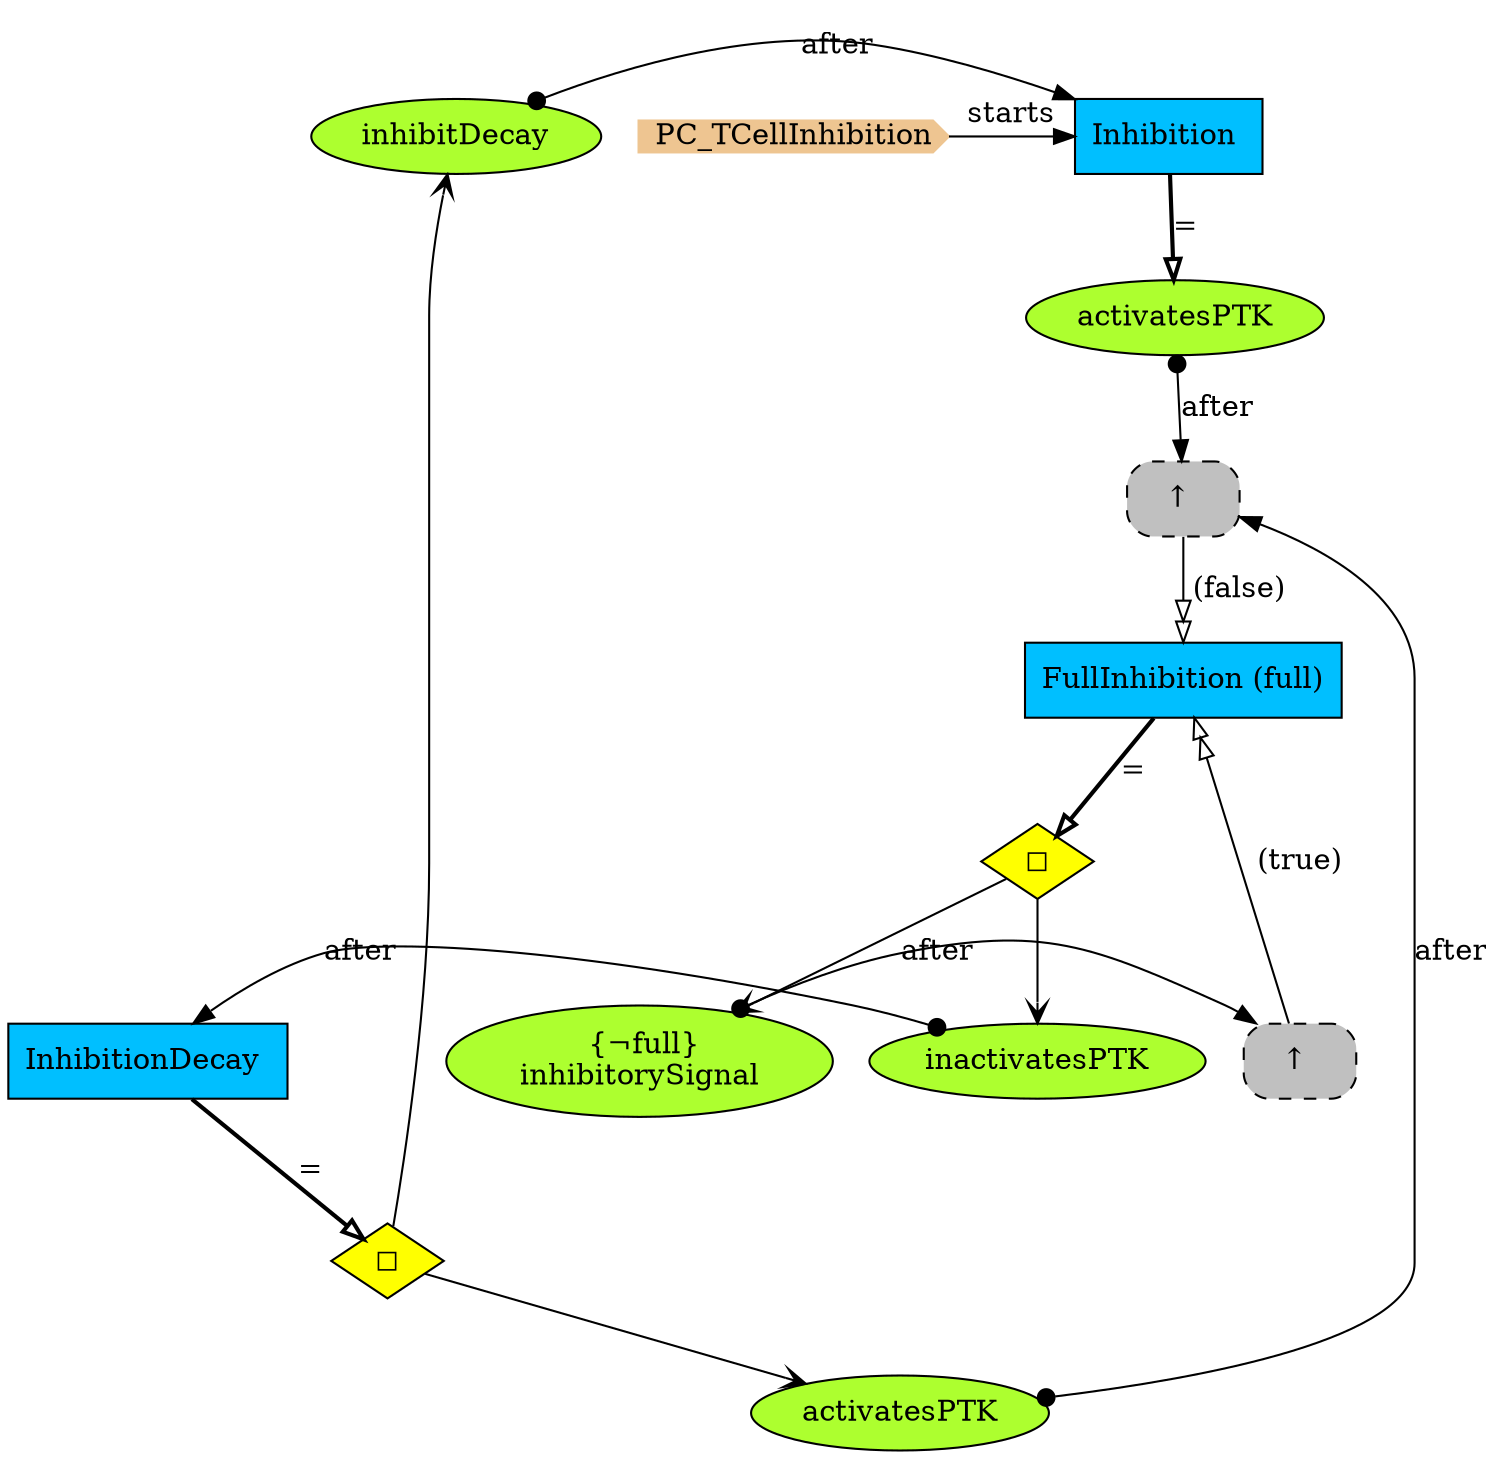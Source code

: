 digraph {

StartN_ [shape = cds,color=burlywood2,style=filled,height=.2,width=.2, label =PC_TCellInhibition];
Inhibition [shape=box,fillcolor=deepskyblue,style = filled,label="Inhibition "];
inhibitorySignal [shape=ellipse,fillcolor=greenyellow,style=filled,label=" {¬full}
inhibitorySignal"];
FullInhibition [shape=box,fillcolor=deepskyblue,style = filled,label="FullInhibition (full)"];
OpInhibiting [shape=diamond,fillcolor=yellow,style=filled,label="◻︎"];
OpInhibitionDecay [shape=diamond,fillcolor=yellow,style=filled,label="◻︎"];
activatesPTK2 [shape=ellipse,fillcolor=greenyellow,style=filled,label="activatesPTK"];
RefFullInhibition2 [shape=rectangle,fillcolor=gray,style="rounded,filled,dashed",label="↑ "];
inhibitDecay [shape=ellipse,fillcolor=greenyellow,style=filled,label="inhibitDecay"];
InhibitionDecay [shape=box,fillcolor=deepskyblue,style = filled,label="InhibitionDecay "];
RefFullInhibition [shape=rectangle,fillcolor=gray,style="rounded,filled,dashed",label="↑ "];
inactivatesPTK [shape=ellipse,fillcolor=greenyellow,style=filled,label="inactivatesPTK"];
activatesPTK [shape=ellipse,fillcolor=greenyellow,style=filled,label="activatesPTK"];

{rank=same;Inhibition,inhibitDecay}
{rank=same;InhibitionDecay,inactivatesPTK}
{rank=same;RefFullInhibition2,inhibitorySignal}
{rank=same;Inhibition,StartN_}

inhibitDecay->Inhibition[arrowtail=dot,dir=both,label="after"];
RefFullInhibition2->FullInhibition[arrowhead="normalnormal",fillcolor=white,label=" (true)"];
OpInhibitionDecay->activatesPTK2[arrowhead="open"];
OpInhibiting->inactivatesPTK[arrowhead="open"];
inactivatesPTK->InhibitionDecay[arrowtail=dot,dir=both,label="after"];
activatesPTK->RefFullInhibition[arrowtail=dot,dir=both,label="after"];
RefFullInhibition->FullInhibition[arrowhead="normalnormal",fillcolor=white,label=" (false)"];
OpInhibiting->inhibitorySignal[arrowhead="open"];
OpInhibitionDecay->inhibitDecay[arrowhead="open"];
activatesPTK2->RefFullInhibition[arrowtail=dot,dir=both,label="after"];
inhibitorySignal->RefFullInhibition2[arrowtail=dot,dir=both,label="after"];
Inhibition->activatesPTK[arrowhead="onormal",penwidth=2,label="="];
FullInhibition->OpInhibiting[arrowhead="onormal",penwidth=2,label="="];
InhibitionDecay->OpInhibitionDecay[arrowhead="onormal",penwidth=2,label="="];
StartN_->Inhibition[label="starts"];
}